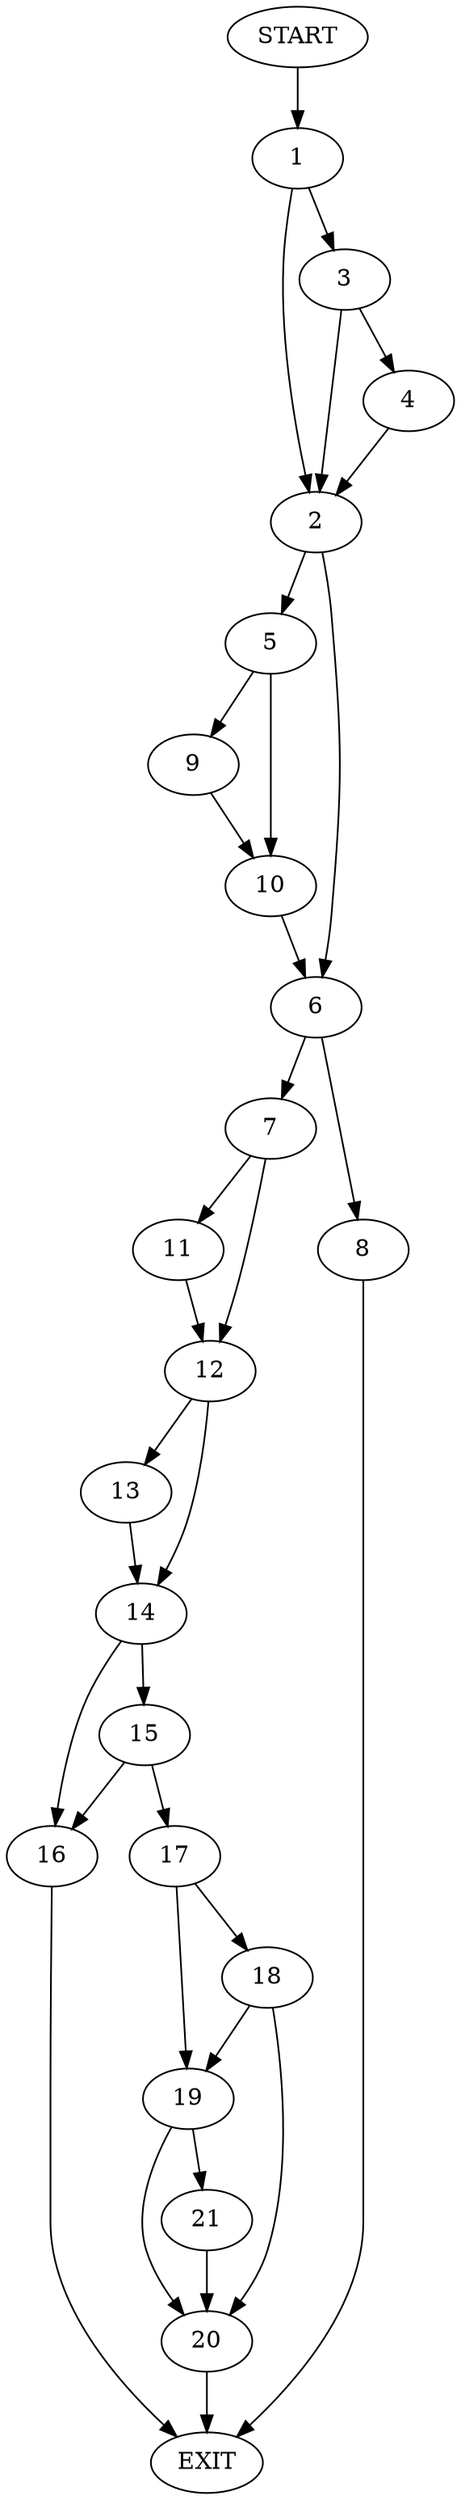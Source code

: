 digraph {
0 [label="START"]
22 [label="EXIT"]
0 -> 1
1 -> 2
1 -> 3
3 -> 2
3 -> 4
2 -> 5
2 -> 6
4 -> 2
6 -> 7
6 -> 8
5 -> 9
5 -> 10
9 -> 10
10 -> 6
8 -> 22
7 -> 11
7 -> 12
11 -> 12
12 -> 13
12 -> 14
14 -> 15
14 -> 16
13 -> 14
15 -> 16
15 -> 17
16 -> 22
17 -> 18
17 -> 19
18 -> 20
18 -> 19
19 -> 21
19 -> 20
20 -> 22
21 -> 20
}
